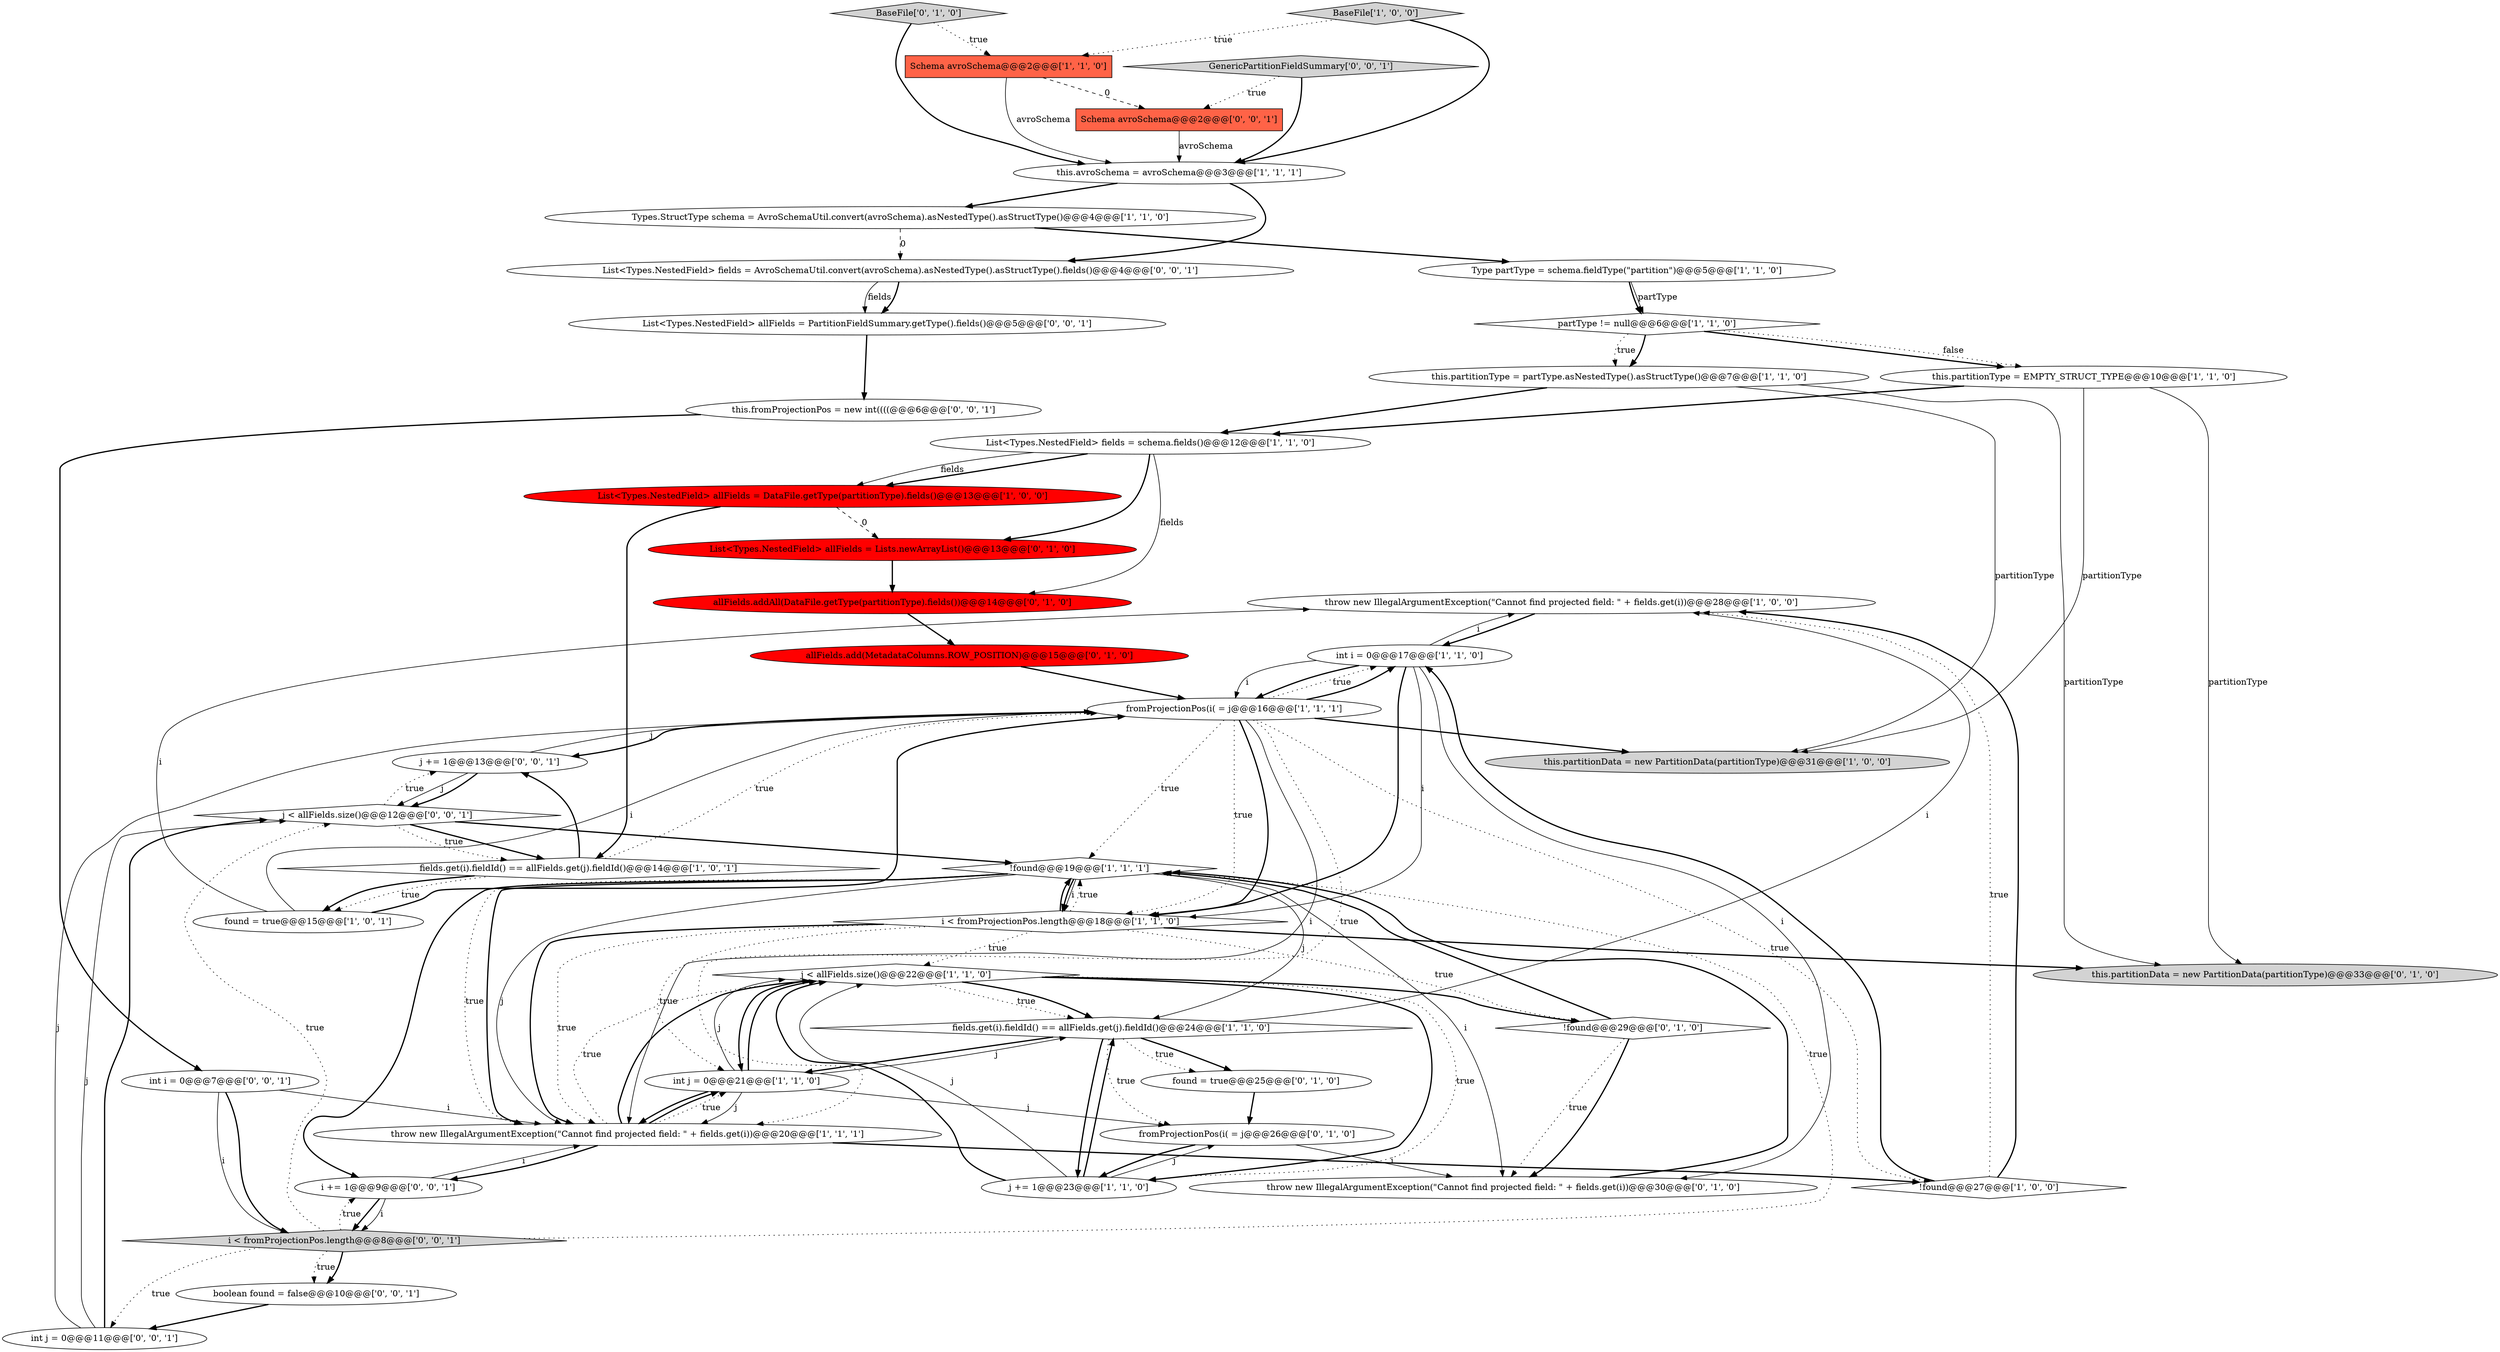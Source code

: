 digraph {
14 [style = filled, label = "throw new IllegalArgumentException(\"Cannot find projected field: \" + fields.get(i))@@@28@@@['1', '0', '0']", fillcolor = white, shape = ellipse image = "AAA0AAABBB1BBB"];
18 [style = filled, label = "this.partitionType = EMPTY_STRUCT_TYPE@@@10@@@['1', '1', '0']", fillcolor = white, shape = ellipse image = "AAA0AAABBB1BBB"];
41 [style = filled, label = "int j = 0@@@11@@@['0', '0', '1']", fillcolor = white, shape = ellipse image = "AAA0AAABBB3BBB"];
44 [style = filled, label = "this.fromProjectionPos = new int((((@@@6@@@['0', '0', '1']", fillcolor = white, shape = ellipse image = "AAA0AAABBB3BBB"];
19 [style = filled, label = "j < allFields.size()@@@22@@@['1', '1', '0']", fillcolor = white, shape = diamond image = "AAA0AAABBB1BBB"];
33 [style = filled, label = "j += 1@@@13@@@['0', '0', '1']", fillcolor = white, shape = ellipse image = "AAA0AAABBB3BBB"];
26 [style = filled, label = "BaseFile['0', '1', '0']", fillcolor = lightgray, shape = diamond image = "AAA0AAABBB2BBB"];
29 [style = filled, label = "this.partitionData = new PartitionData(partitionType)@@@33@@@['0', '1', '0']", fillcolor = lightgray, shape = ellipse image = "AAA0AAABBB2BBB"];
6 [style = filled, label = "int i = 0@@@17@@@['1', '1', '0']", fillcolor = white, shape = ellipse image = "AAA0AAABBB1BBB"];
12 [style = filled, label = "List<Types.NestedField> allFields = DataFile.getType(partitionType).fields()@@@13@@@['1', '0', '0']", fillcolor = red, shape = ellipse image = "AAA1AAABBB1BBB"];
11 [style = filled, label = "BaseFile['1', '0', '0']", fillcolor = lightgray, shape = diamond image = "AAA0AAABBB1BBB"];
32 [style = filled, label = "throw new IllegalArgumentException(\"Cannot find projected field: \" + fields.get(i))@@@30@@@['0', '1', '0']", fillcolor = white, shape = ellipse image = "AAA0AAABBB2BBB"];
30 [style = filled, label = "List<Types.NestedField> allFields = Lists.newArrayList()@@@13@@@['0', '1', '0']", fillcolor = red, shape = ellipse image = "AAA1AAABBB2BBB"];
43 [style = filled, label = "int i = 0@@@7@@@['0', '0', '1']", fillcolor = white, shape = ellipse image = "AAA0AAABBB3BBB"];
37 [style = filled, label = "j < allFields.size()@@@12@@@['0', '0', '1']", fillcolor = white, shape = diamond image = "AAA0AAABBB3BBB"];
24 [style = filled, label = "allFields.add(MetadataColumns.ROW_POSITION)@@@15@@@['0', '1', '0']", fillcolor = red, shape = ellipse image = "AAA1AAABBB2BBB"];
9 [style = filled, label = "List<Types.NestedField> fields = schema.fields()@@@12@@@['1', '1', '0']", fillcolor = white, shape = ellipse image = "AAA0AAABBB1BBB"];
21 [style = filled, label = "Schema avroSchema@@@2@@@['1', '1', '0']", fillcolor = tomato, shape = box image = "AAA0AAABBB1BBB"];
7 [style = filled, label = "this.partitionType = partType.asNestedType().asStructType()@@@7@@@['1', '1', '0']", fillcolor = white, shape = ellipse image = "AAA0AAABBB1BBB"];
0 [style = filled, label = "i < fromProjectionPos.length@@@18@@@['1', '1', '0']", fillcolor = white, shape = diamond image = "AAA0AAABBB1BBB"];
4 [style = filled, label = "fields.get(i).fieldId() == allFields.get(j).fieldId()@@@24@@@['1', '1', '0']", fillcolor = white, shape = diamond image = "AAA0AAABBB1BBB"];
25 [style = filled, label = "fromProjectionPos(i( = j@@@26@@@['0', '1', '0']", fillcolor = white, shape = ellipse image = "AAA0AAABBB2BBB"];
28 [style = filled, label = "!found@@@29@@@['0', '1', '0']", fillcolor = white, shape = diamond image = "AAA0AAABBB2BBB"];
17 [style = filled, label = "this.avroSchema = avroSchema@@@3@@@['1', '1', '1']", fillcolor = white, shape = ellipse image = "AAA0AAABBB1BBB"];
22 [style = filled, label = "!found@@@19@@@['1', '1', '1']", fillcolor = white, shape = diamond image = "AAA0AAABBB1BBB"];
3 [style = filled, label = "found = true@@@15@@@['1', '0', '1']", fillcolor = white, shape = ellipse image = "AAA0AAABBB1BBB"];
20 [style = filled, label = "partType != null@@@6@@@['1', '1', '0']", fillcolor = white, shape = diamond image = "AAA0AAABBB1BBB"];
35 [style = filled, label = "Schema avroSchema@@@2@@@['0', '0', '1']", fillcolor = tomato, shape = box image = "AAA0AAABBB3BBB"];
38 [style = filled, label = "i += 1@@@9@@@['0', '0', '1']", fillcolor = white, shape = ellipse image = "AAA0AAABBB3BBB"];
2 [style = filled, label = "throw new IllegalArgumentException(\"Cannot find projected field: \" + fields.get(i))@@@20@@@['1', '1', '1']", fillcolor = white, shape = ellipse image = "AAA0AAABBB1BBB"];
31 [style = filled, label = "found = true@@@25@@@['0', '1', '0']", fillcolor = white, shape = ellipse image = "AAA0AAABBB2BBB"];
16 [style = filled, label = "j += 1@@@23@@@['1', '1', '0']", fillcolor = white, shape = ellipse image = "AAA0AAABBB1BBB"];
15 [style = filled, label = "Types.StructType schema = AvroSchemaUtil.convert(avroSchema).asNestedType().asStructType()@@@4@@@['1', '1', '0']", fillcolor = white, shape = ellipse image = "AAA0AAABBB1BBB"];
5 [style = filled, label = "Type partType = schema.fieldType(\"partition\")@@@5@@@['1', '1', '0']", fillcolor = white, shape = ellipse image = "AAA0AAABBB1BBB"];
39 [style = filled, label = "boolean found = false@@@10@@@['0', '0', '1']", fillcolor = white, shape = ellipse image = "AAA0AAABBB3BBB"];
8 [style = filled, label = "int j = 0@@@21@@@['1', '1', '0']", fillcolor = white, shape = ellipse image = "AAA0AAABBB1BBB"];
34 [style = filled, label = "List<Types.NestedField> allFields = PartitionFieldSummary.getType().fields()@@@5@@@['0', '0', '1']", fillcolor = white, shape = ellipse image = "AAA0AAABBB3BBB"];
27 [style = filled, label = "allFields.addAll(DataFile.getType(partitionType).fields())@@@14@@@['0', '1', '0']", fillcolor = red, shape = ellipse image = "AAA1AAABBB2BBB"];
23 [style = filled, label = "this.partitionData = new PartitionData(partitionType)@@@31@@@['1', '0', '0']", fillcolor = lightgray, shape = ellipse image = "AAA0AAABBB1BBB"];
36 [style = filled, label = "List<Types.NestedField> fields = AvroSchemaUtil.convert(avroSchema).asNestedType().asStructType().fields()@@@4@@@['0', '0', '1']", fillcolor = white, shape = ellipse image = "AAA0AAABBB3BBB"];
40 [style = filled, label = "i < fromProjectionPos.length@@@8@@@['0', '0', '1']", fillcolor = lightgray, shape = diamond image = "AAA0AAABBB3BBB"];
13 [style = filled, label = "fields.get(i).fieldId() == allFields.get(j).fieldId()@@@14@@@['1', '0', '1']", fillcolor = white, shape = diamond image = "AAA0AAABBB1BBB"];
42 [style = filled, label = "GenericPartitionFieldSummary['0', '0', '1']", fillcolor = lightgray, shape = diamond image = "AAA0AAABBB3BBB"];
1 [style = filled, label = "!found@@@27@@@['1', '0', '0']", fillcolor = white, shape = diamond image = "AAA0AAABBB1BBB"];
10 [style = filled, label = "fromProjectionPos(i( = j@@@16@@@['1', '1', '1']", fillcolor = white, shape = ellipse image = "AAA0AAABBB1BBB"];
40->39 [style = dotted, label="true"];
32->22 [style = bold, label=""];
41->37 [style = solid, label="j"];
5->20 [style = bold, label=""];
4->14 [style = solid, label="i"];
16->25 [style = solid, label="j"];
0->19 [style = dotted, label="true"];
8->25 [style = solid, label="j"];
13->10 [style = dotted, label="true"];
40->37 [style = dotted, label="true"];
22->0 [style = solid, label="i"];
7->9 [style = bold, label=""];
17->36 [style = bold, label=""];
43->40 [style = bold, label=""];
8->2 [style = solid, label="j"];
22->0 [style = bold, label=""];
36->34 [style = solid, label="fields"];
6->10 [style = solid, label="i"];
4->8 [style = bold, label=""];
3->14 [style = solid, label="i"];
19->28 [style = bold, label=""];
10->1 [style = dotted, label="true"];
5->20 [style = solid, label="partType"];
41->10 [style = solid, label="j"];
4->16 [style = bold, label=""];
2->8 [style = dotted, label="true"];
40->41 [style = dotted, label="true"];
24->10 [style = bold, label=""];
10->6 [style = dotted, label="true"];
26->17 [style = bold, label=""];
13->3 [style = dotted, label="true"];
30->27 [style = bold, label=""];
8->4 [style = solid, label="j"];
25->32 [style = solid, label="i"];
41->37 [style = bold, label=""];
0->29 [style = bold, label=""];
12->30 [style = dashed, label="0"];
16->19 [style = bold, label=""];
15->36 [style = dashed, label="0"];
0->8 [style = dotted, label="true"];
20->18 [style = bold, label=""];
40->22 [style = dotted, label="true"];
3->10 [style = solid, label="i"];
3->10 [style = bold, label=""];
22->38 [style = bold, label=""];
19->4 [style = dotted, label="true"];
10->0 [style = bold, label=""];
17->15 [style = bold, label=""];
18->23 [style = solid, label="partitionType"];
18->9 [style = bold, label=""];
11->17 [style = bold, label=""];
39->41 [style = bold, label=""];
10->0 [style = dotted, label="true"];
20->7 [style = bold, label=""];
37->13 [style = bold, label=""];
7->23 [style = solid, label="partitionType"];
14->6 [style = bold, label=""];
2->19 [style = dotted, label="true"];
33->37 [style = solid, label="j"];
31->25 [style = bold, label=""];
22->2 [style = bold, label=""];
38->2 [style = solid, label="i"];
2->1 [style = bold, label=""];
22->32 [style = solid, label="i"];
7->29 [style = solid, label="partitionType"];
10->2 [style = solid, label="i"];
40->38 [style = dotted, label="true"];
22->2 [style = solid, label="j"];
20->7 [style = dotted, label="true"];
21->17 [style = solid, label="avroSchema"];
25->16 [style = bold, label=""];
10->6 [style = bold, label=""];
43->40 [style = solid, label="i"];
19->16 [style = bold, label=""];
28->32 [style = bold, label=""];
12->13 [style = bold, label=""];
4->31 [style = bold, label=""];
37->22 [style = bold, label=""];
1->6 [style = bold, label=""];
28->32 [style = dotted, label="true"];
40->39 [style = bold, label=""];
8->2 [style = bold, label=""];
4->31 [style = dotted, label="true"];
10->2 [style = dotted, label="true"];
10->23 [style = bold, label=""];
6->10 [style = bold, label=""];
16->19 [style = solid, label="j"];
34->44 [style = bold, label=""];
9->27 [style = solid, label="fields"];
18->29 [style = solid, label="partitionType"];
27->24 [style = bold, label=""];
10->33 [style = bold, label=""];
9->12 [style = bold, label=""];
21->35 [style = dashed, label="0"];
6->32 [style = solid, label="i"];
16->4 [style = bold, label=""];
33->37 [style = bold, label=""];
38->40 [style = bold, label=""];
6->14 [style = solid, label="i"];
28->22 [style = bold, label=""];
36->34 [style = bold, label=""];
0->28 [style = dotted, label="true"];
37->33 [style = dotted, label="true"];
2->19 [style = bold, label=""];
8->19 [style = bold, label=""];
42->17 [style = bold, label=""];
0->2 [style = bold, label=""];
8->19 [style = solid, label="j"];
9->30 [style = bold, label=""];
6->0 [style = bold, label=""];
22->4 [style = solid, label="j"];
38->40 [style = solid, label="i"];
1->14 [style = dotted, label="true"];
4->25 [style = dotted, label="true"];
19->8 [style = bold, label=""];
15->5 [style = bold, label=""];
44->43 [style = bold, label=""];
0->22 [style = dotted, label="true"];
6->0 [style = solid, label="i"];
22->2 [style = dotted, label="true"];
9->12 [style = solid, label="fields"];
43->2 [style = solid, label="i"];
2->38 [style = bold, label=""];
13->3 [style = bold, label=""];
26->21 [style = dotted, label="true"];
0->22 [style = bold, label=""];
19->16 [style = dotted, label="true"];
10->22 [style = dotted, label="true"];
42->35 [style = dotted, label="true"];
1->14 [style = bold, label=""];
35->17 [style = solid, label="avroSchema"];
19->4 [style = bold, label=""];
20->18 [style = dotted, label="false"];
11->21 [style = dotted, label="true"];
0->2 [style = dotted, label="true"];
33->10 [style = solid, label="j"];
13->33 [style = bold, label=""];
37->13 [style = dotted, label="true"];
2->8 [style = bold, label=""];
}
